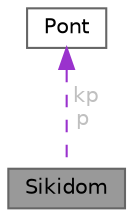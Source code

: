 digraph "Sikidom"
{
 // LATEX_PDF_SIZE
  bgcolor="transparent";
  edge [fontname=Helvetica,fontsize=10,labelfontname=Helvetica,labelfontsize=10];
  node [fontname=Helvetica,fontsize=10,shape=box,height=0.2,width=0.4];
  Node1 [id="Node000001",label="Sikidom",height=0.2,width=0.4,color="gray40", fillcolor="grey60", style="filled", fontcolor="black",tooltip="Sikidom osztály. A sikidom osztály egy absztrakt osztály, melynek leszármazottai a különböző (szabály..."];
  Node2 -> Node1 [id="edge3_Node000001_Node000002",dir="back",color="darkorchid3",style="dashed",tooltip=" ",label=" kp\np",fontcolor="grey" ];
  Node2 [id="Node000002",label="Pont",height=0.2,width=0.4,color="gray40", fillcolor="white", style="filled",URL="$class_pont.html",tooltip="Pont osztály A pontokat a síkon tárolja, x és y koordinátákkal."];
}
